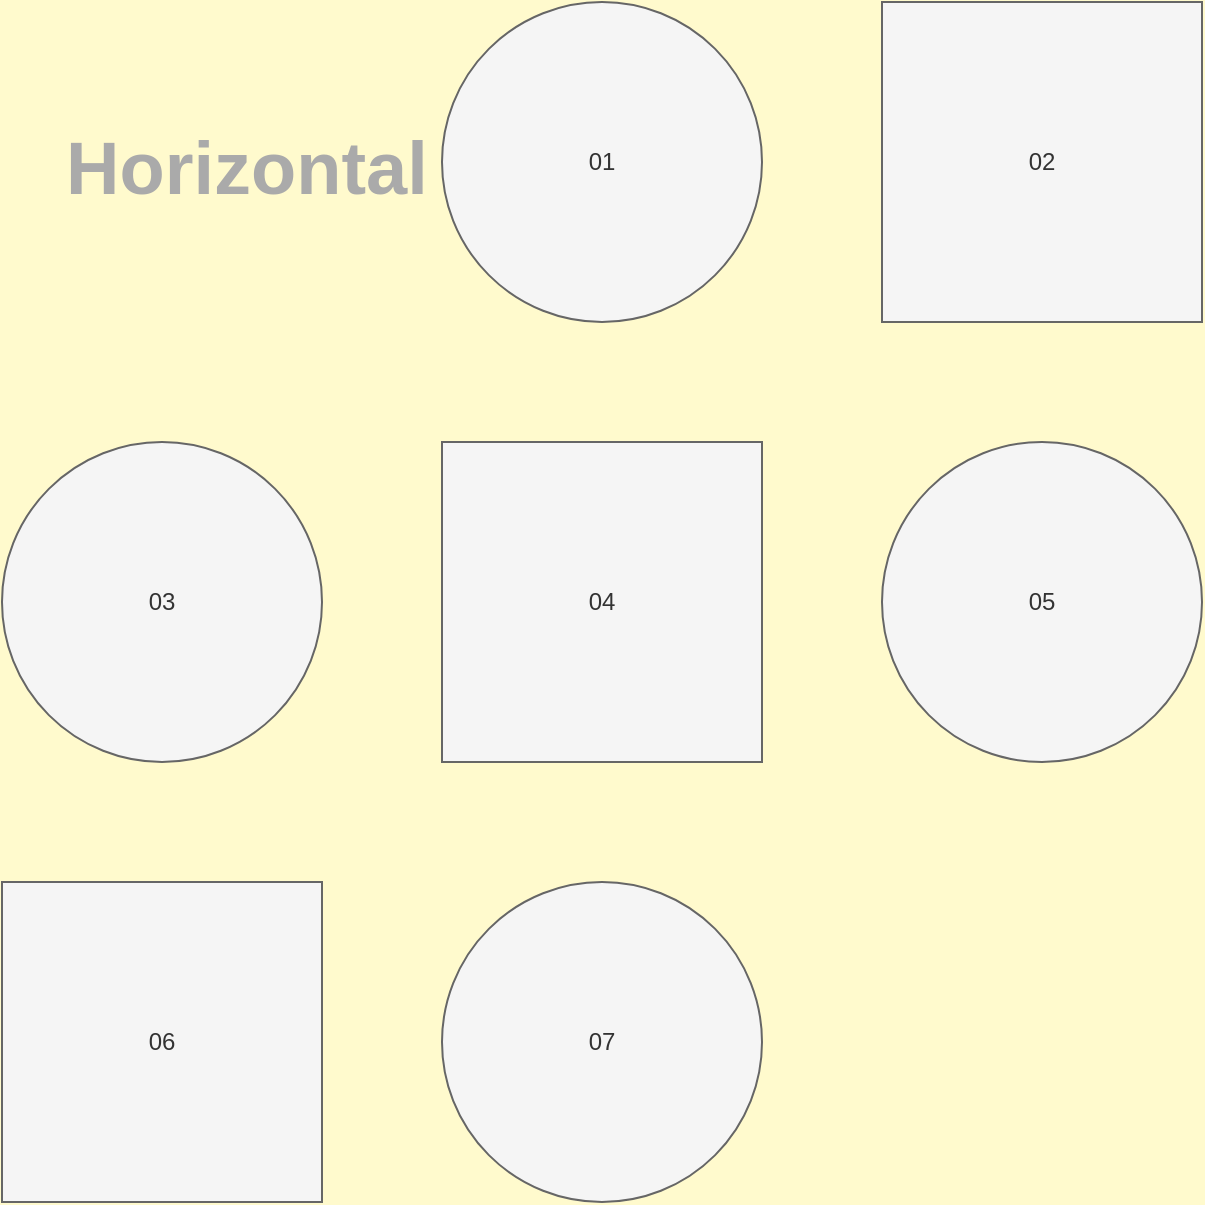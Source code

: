 <mxfile>
  <diagram id="L6z" name="Horizontal">
    <mxGraphModel dx="0" dy="0" background="#FFFACD" grid="0" gridSize="10" guides="1" tooltips="1" connect="1" arrows="1" fold="1" page="1" pageScale="1" pageWidth="1169" pageHeight="827" math="0" shadow="0">
      <root>
        <mxCell id="page_root_L6z" parent="L6z"/>
        <mxCell id="node_root_L6z" parent="page_root_L6z"/>
        <mxCell id="L6z-2" value="Horizontal" style="whiteSpace=wrap;html=1;fontColor=#aaaaaa;text;fontSize=37;fontStyle=1;fillColor=none" vertex="1" parent="node_root_L6z">
          <mxGeometry x="60" y="85" width="100" height="50" as="geometry"/>
        </mxCell>
        <mxCell id="L6z-3" value="01" style="whiteSpace=wrap;html=1;fillColor=#f5f5f5;strokeColor=#666666;fontColor=#333333;ellipse" vertex="1" parent="node_root_L6z">
          <mxGeometry x="250" y="30" width="160" height="160" as="geometry"/>
        </mxCell>
        <mxCell id="L6z-4" value="02" style="whiteSpace=wrap;html=1;fillColor=#f5f5f5;strokeColor=#666666;fontColor=#333333" vertex="1" parent="node_root_L6z">
          <mxGeometry x="470" y="30" width="160" height="160" as="geometry"/>
        </mxCell>
        <mxCell id="L6z-5" value="03" style="whiteSpace=wrap;html=1;fillColor=#f5f5f5;strokeColor=#666666;fontColor=#333333;ellipse" vertex="1" parent="node_root_L6z">
          <mxGeometry x="30" y="250" width="160" height="160" as="geometry"/>
        </mxCell>
        <mxCell id="L6z-6" value="04" style="whiteSpace=wrap;html=1;fillColor=#f5f5f5;strokeColor=#666666;fontColor=#333333" vertex="1" parent="node_root_L6z">
          <mxGeometry x="250" y="250" width="160" height="160" as="geometry"/>
        </mxCell>
        <mxCell id="L6z-7" value="05" style="whiteSpace=wrap;html=1;fillColor=#f5f5f5;strokeColor=#666666;fontColor=#333333;ellipse" vertex="1" parent="node_root_L6z">
          <mxGeometry x="470" y="250" width="160" height="160" as="geometry"/>
        </mxCell>
        <mxCell id="L6z-8" value="06" style="whiteSpace=wrap;html=1;fillColor=#f5f5f5;strokeColor=#666666;fontColor=#333333" vertex="1" parent="node_root_L6z">
          <mxGeometry x="30" y="470" width="160" height="160" as="geometry"/>
        </mxCell>
        <mxCell id="L6z-9" value="07" style="whiteSpace=wrap;html=1;fillColor=#f5f5f5;strokeColor=#666666;fontColor=#333333;ellipse" vertex="1" parent="node_root_L6z">
          <mxGeometry x="250" y="470" width="160" height="160" as="geometry"/>
        </mxCell>
      </root>
    </mxGraphModel>
  </diagram>
  <diagram id="fL5" name="Vertical">
    <mxGraphModel dx="0" dy="0" background="#FFFACD" grid="0" gridSize="10" guides="1" tooltips="1" connect="1" arrows="1" fold="1" page="1" pageScale="1" pageWidth="1169" pageHeight="827" math="0" shadow="0">
      <root>
        <mxCell id="page_root_fL5" parent="fL5"/>
        <mxCell id="node_root_fL5" parent="page_root_fL5"/>
        <mxCell id="fL5-2" value="Vertical" style="whiteSpace=wrap;html=1;fontColor=#aaaaaa;text;fontSize=37;fontStyle=1;fillColor=none" vertex="1" parent="node_root_fL5">
          <mxGeometry x="60" y="85" width="100" height="50" as="geometry"/>
        </mxCell>
        <mxCell id="fL5-3" value="01" style="whiteSpace=wrap;html=1;fillColor=#f5f5f5;strokeColor=#666666;fontColor=#333333;ellipse" vertex="1" parent="node_root_fL5">
          <mxGeometry x="30" y="250" width="160" height="160" as="geometry"/>
        </mxCell>
        <mxCell id="fL5-4" value="02" style="whiteSpace=wrap;html=1;fillColor=#f5f5f5;strokeColor=#666666;fontColor=#333333" vertex="1" parent="node_root_fL5">
          <mxGeometry x="30" y="470" width="160" height="160" as="geometry"/>
        </mxCell>
        <mxCell id="fL5-5" value="03" style="whiteSpace=wrap;html=1;fillColor=#f5f5f5;strokeColor=#666666;fontColor=#333333;ellipse" vertex="1" parent="node_root_fL5">
          <mxGeometry x="250" y="30" width="160" height="160" as="geometry"/>
        </mxCell>
        <mxCell id="fL5-6" value="04" style="whiteSpace=wrap;html=1;fillColor=#f5f5f5;strokeColor=#666666;fontColor=#333333" vertex="1" parent="node_root_fL5">
          <mxGeometry x="250" y="250" width="160" height="160" as="geometry"/>
        </mxCell>
        <mxCell id="fL5-7" value="05" style="whiteSpace=wrap;html=1;fillColor=#f5f5f5;strokeColor=#666666;fontColor=#333333;ellipse" vertex="1" parent="node_root_fL5">
          <mxGeometry x="250" y="470" width="160" height="160" as="geometry"/>
        </mxCell>
        <mxCell id="fL5-8" value="06" style="whiteSpace=wrap;html=1;fillColor=#f5f5f5;strokeColor=#666666;fontColor=#333333" vertex="1" parent="node_root_fL5">
          <mxGeometry x="470" y="30" width="160" height="160" as="geometry"/>
        </mxCell>
        <mxCell id="fL5-9" value="07" style="whiteSpace=wrap;html=1;fillColor=#f5f5f5;strokeColor=#666666;fontColor=#333333;ellipse" vertex="1" parent="node_root_fL5">
          <mxGeometry x="470" y="250" width="160" height="160" as="geometry"/>
        </mxCell>
      </root>
    </mxGraphModel>
  </diagram>
</mxfile>